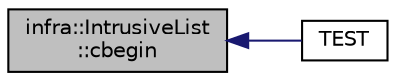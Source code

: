digraph "infra::IntrusiveList::cbegin"
{
 // INTERACTIVE_SVG=YES
  edge [fontname="Helvetica",fontsize="10",labelfontname="Helvetica",labelfontsize="10"];
  node [fontname="Helvetica",fontsize="10",shape=record];
  rankdir="LR";
  Node26 [label="infra::IntrusiveList\l::cbegin",height=0.2,width=0.4,color="black", fillcolor="grey75", style="filled", fontcolor="black"];
  Node26 -> Node27 [dir="back",color="midnightblue",fontsize="10",style="solid",fontname="Helvetica"];
  Node27 [label="TEST",height=0.2,width=0.4,color="black", fillcolor="white", style="filled",URL="$de/d0a/_test_intrusive_list_8cpp.html#ae685706c894fbbec747b361e6a240146"];
}
